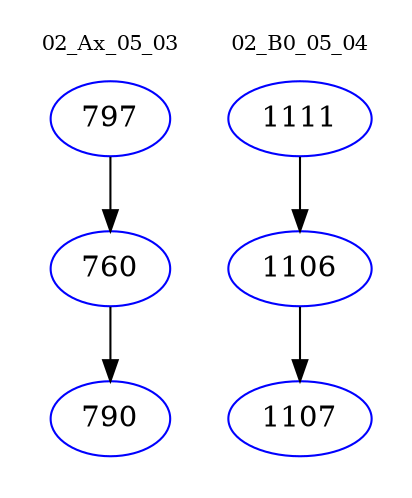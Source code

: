 digraph{
subgraph cluster_0 {
color = white
label = "02_Ax_05_03";
fontsize=10;
T0_797 [label="797", color="blue"]
T0_797 -> T0_760 [color="black"]
T0_760 [label="760", color="blue"]
T0_760 -> T0_790 [color="black"]
T0_790 [label="790", color="blue"]
}
subgraph cluster_1 {
color = white
label = "02_B0_05_04";
fontsize=10;
T1_1111 [label="1111", color="blue"]
T1_1111 -> T1_1106 [color="black"]
T1_1106 [label="1106", color="blue"]
T1_1106 -> T1_1107 [color="black"]
T1_1107 [label="1107", color="blue"]
}
}
